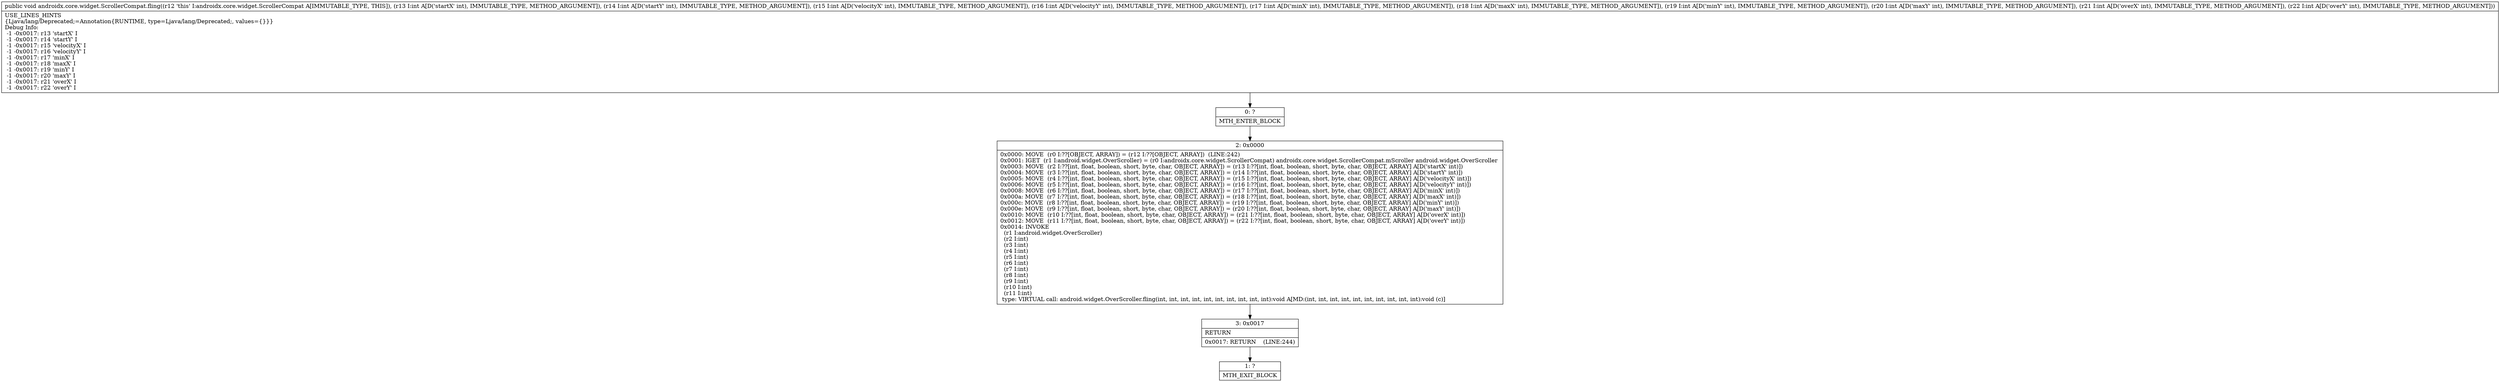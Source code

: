 digraph "CFG forandroidx.core.widget.ScrollerCompat.fling(IIIIIIIIII)V" {
Node_0 [shape=record,label="{0\:\ ?|MTH_ENTER_BLOCK\l}"];
Node_2 [shape=record,label="{2\:\ 0x0000|0x0000: MOVE  (r0 I:??[OBJECT, ARRAY]) = (r12 I:??[OBJECT, ARRAY])  (LINE:242)\l0x0001: IGET  (r1 I:android.widget.OverScroller) = (r0 I:androidx.core.widget.ScrollerCompat) androidx.core.widget.ScrollerCompat.mScroller android.widget.OverScroller \l0x0003: MOVE  (r2 I:??[int, float, boolean, short, byte, char, OBJECT, ARRAY]) = (r13 I:??[int, float, boolean, short, byte, char, OBJECT, ARRAY] A[D('startX' int)]) \l0x0004: MOVE  (r3 I:??[int, float, boolean, short, byte, char, OBJECT, ARRAY]) = (r14 I:??[int, float, boolean, short, byte, char, OBJECT, ARRAY] A[D('startY' int)]) \l0x0005: MOVE  (r4 I:??[int, float, boolean, short, byte, char, OBJECT, ARRAY]) = (r15 I:??[int, float, boolean, short, byte, char, OBJECT, ARRAY] A[D('velocityX' int)]) \l0x0006: MOVE  (r5 I:??[int, float, boolean, short, byte, char, OBJECT, ARRAY]) = (r16 I:??[int, float, boolean, short, byte, char, OBJECT, ARRAY] A[D('velocityY' int)]) \l0x0008: MOVE  (r6 I:??[int, float, boolean, short, byte, char, OBJECT, ARRAY]) = (r17 I:??[int, float, boolean, short, byte, char, OBJECT, ARRAY] A[D('minX' int)]) \l0x000a: MOVE  (r7 I:??[int, float, boolean, short, byte, char, OBJECT, ARRAY]) = (r18 I:??[int, float, boolean, short, byte, char, OBJECT, ARRAY] A[D('maxX' int)]) \l0x000c: MOVE  (r8 I:??[int, float, boolean, short, byte, char, OBJECT, ARRAY]) = (r19 I:??[int, float, boolean, short, byte, char, OBJECT, ARRAY] A[D('minY' int)]) \l0x000e: MOVE  (r9 I:??[int, float, boolean, short, byte, char, OBJECT, ARRAY]) = (r20 I:??[int, float, boolean, short, byte, char, OBJECT, ARRAY] A[D('maxY' int)]) \l0x0010: MOVE  (r10 I:??[int, float, boolean, short, byte, char, OBJECT, ARRAY]) = (r21 I:??[int, float, boolean, short, byte, char, OBJECT, ARRAY] A[D('overX' int)]) \l0x0012: MOVE  (r11 I:??[int, float, boolean, short, byte, char, OBJECT, ARRAY]) = (r22 I:??[int, float, boolean, short, byte, char, OBJECT, ARRAY] A[D('overY' int)]) \l0x0014: INVOKE  \l  (r1 I:android.widget.OverScroller)\l  (r2 I:int)\l  (r3 I:int)\l  (r4 I:int)\l  (r5 I:int)\l  (r6 I:int)\l  (r7 I:int)\l  (r8 I:int)\l  (r9 I:int)\l  (r10 I:int)\l  (r11 I:int)\l type: VIRTUAL call: android.widget.OverScroller.fling(int, int, int, int, int, int, int, int, int, int):void A[MD:(int, int, int, int, int, int, int, int, int, int):void (c)]\l}"];
Node_3 [shape=record,label="{3\:\ 0x0017|RETURN\l|0x0017: RETURN    (LINE:244)\l}"];
Node_1 [shape=record,label="{1\:\ ?|MTH_EXIT_BLOCK\l}"];
MethodNode[shape=record,label="{public void androidx.core.widget.ScrollerCompat.fling((r12 'this' I:androidx.core.widget.ScrollerCompat A[IMMUTABLE_TYPE, THIS]), (r13 I:int A[D('startX' int), IMMUTABLE_TYPE, METHOD_ARGUMENT]), (r14 I:int A[D('startY' int), IMMUTABLE_TYPE, METHOD_ARGUMENT]), (r15 I:int A[D('velocityX' int), IMMUTABLE_TYPE, METHOD_ARGUMENT]), (r16 I:int A[D('velocityY' int), IMMUTABLE_TYPE, METHOD_ARGUMENT]), (r17 I:int A[D('minX' int), IMMUTABLE_TYPE, METHOD_ARGUMENT]), (r18 I:int A[D('maxX' int), IMMUTABLE_TYPE, METHOD_ARGUMENT]), (r19 I:int A[D('minY' int), IMMUTABLE_TYPE, METHOD_ARGUMENT]), (r20 I:int A[D('maxY' int), IMMUTABLE_TYPE, METHOD_ARGUMENT]), (r21 I:int A[D('overX' int), IMMUTABLE_TYPE, METHOD_ARGUMENT]), (r22 I:int A[D('overY' int), IMMUTABLE_TYPE, METHOD_ARGUMENT]))  | USE_LINES_HINTS\l\{Ljava\/lang\/Deprecated;=Annotation\{RUNTIME, type=Ljava\/lang\/Deprecated;, values=\{\}\}\}\lDebug Info:\l  \-1 \-0x0017: r13 'startX' I\l  \-1 \-0x0017: r14 'startY' I\l  \-1 \-0x0017: r15 'velocityX' I\l  \-1 \-0x0017: r16 'velocityY' I\l  \-1 \-0x0017: r17 'minX' I\l  \-1 \-0x0017: r18 'maxX' I\l  \-1 \-0x0017: r19 'minY' I\l  \-1 \-0x0017: r20 'maxY' I\l  \-1 \-0x0017: r21 'overX' I\l  \-1 \-0x0017: r22 'overY' I\l}"];
MethodNode -> Node_0;Node_0 -> Node_2;
Node_2 -> Node_3;
Node_3 -> Node_1;
}

